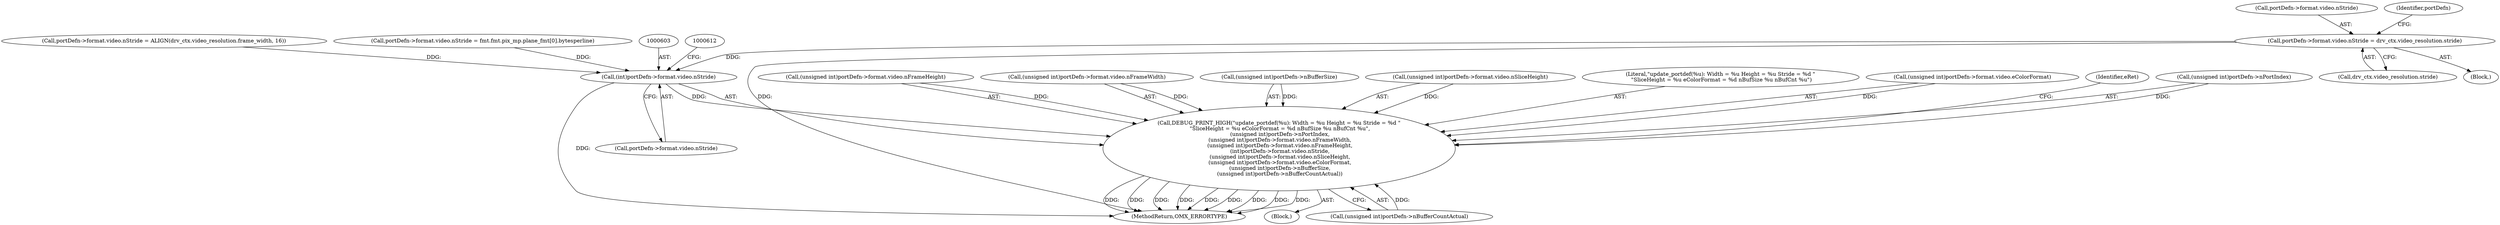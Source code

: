 digraph "0_Android_560ccdb509a7b86186fac0fce1b25bd9a3e6a6e8_3@pointer" {
"1000502" [label="(Call,portDefn->format.video.nStride = drv_ctx.video_resolution.stride)"];
"1000602" [label="(Call,(int)portDefn->format.video.nStride)"];
"1000577" [label="(Call,DEBUG_PRINT_HIGH(\"update_portdef(%u): Width = %u Height = %u Stride = %d \"\n \"SliceHeight = %u eColorFormat = %d nBufSize %u nBufCnt %u\",\n (unsigned int)portDefn->nPortIndex,\n (unsigned int)portDefn->format.video.nFrameWidth,\n (unsigned int)portDefn->format.video.nFrameHeight,\n (int)portDefn->format.video.nStride,\n (unsigned int)portDefn->format.video.nSliceHeight,\n (unsigned int)portDefn->format.video.eColorFormat,\n (unsigned int)portDefn->nBufferSize,\n (unsigned int)portDefn->nBufferCountActual))"];
"1000503" [label="(Call,portDefn->format.video.nStride)"];
"1000475" [label="(Block,)"];
"1000593" [label="(Call,(unsigned int)portDefn->format.video.nFrameHeight)"];
"1000602" [label="(Call,(int)portDefn->format.video.nStride)"];
"1000577" [label="(Call,DEBUG_PRINT_HIGH(\"update_portdef(%u): Width = %u Height = %u Stride = %d \"\n \"SliceHeight = %u eColorFormat = %d nBufSize %u nBufCnt %u\",\n (unsigned int)portDefn->nPortIndex,\n (unsigned int)portDefn->format.video.nFrameWidth,\n (unsigned int)portDefn->format.video.nFrameHeight,\n (int)portDefn->format.video.nStride,\n (unsigned int)portDefn->format.video.nSliceHeight,\n (unsigned int)portDefn->format.video.eColorFormat,\n (unsigned int)portDefn->nBufferSize,\n (unsigned int)portDefn->nBufferCountActual))"];
"1000584" [label="(Call,(unsigned int)portDefn->format.video.nFrameWidth)"];
"1000629" [label="(Call,(unsigned int)portDefn->nBufferSize)"];
"1000604" [label="(Call,portDefn->format.video.nStride)"];
"1000502" [label="(Call,portDefn->format.video.nStride = drv_ctx.video_resolution.stride)"];
"1000611" [label="(Call,(unsigned int)portDefn->format.video.nSliceHeight)"];
"1000641" [label="(MethodReturn,OMX_ERRORTYPE)"];
"1000549" [label="(Call,portDefn->format.video.nStride = ALIGN(drv_ctx.video_resolution.frame_width, 16))"];
"1000103" [label="(Block,)"];
"1000578" [label="(Literal,\"update_portdef(%u): Width = %u Height = %u Stride = %d \"\n \"SliceHeight = %u eColorFormat = %d nBufSize %u nBufCnt %u\")"];
"1000620" [label="(Call,(unsigned int)portDefn->format.video.eColorFormat)"];
"1000434" [label="(Call,portDefn->format.video.nStride = fmt.fmt.pix_mp.plane_fmt[0].bytesperline)"];
"1000634" [label="(Call,(unsigned int)portDefn->nBufferCountActual)"];
"1000510" [label="(Call,drv_ctx.video_resolution.stride)"];
"1000640" [label="(Identifier,eRet)"];
"1000579" [label="(Call,(unsigned int)portDefn->nPortIndex)"];
"1000519" [label="(Identifier,portDefn)"];
"1000502" -> "1000475"  [label="AST: "];
"1000502" -> "1000510"  [label="CFG: "];
"1000503" -> "1000502"  [label="AST: "];
"1000510" -> "1000502"  [label="AST: "];
"1000519" -> "1000502"  [label="CFG: "];
"1000502" -> "1000641"  [label="DDG: "];
"1000502" -> "1000602"  [label="DDG: "];
"1000602" -> "1000577"  [label="AST: "];
"1000602" -> "1000604"  [label="CFG: "];
"1000603" -> "1000602"  [label="AST: "];
"1000604" -> "1000602"  [label="AST: "];
"1000612" -> "1000602"  [label="CFG: "];
"1000602" -> "1000641"  [label="DDG: "];
"1000602" -> "1000577"  [label="DDG: "];
"1000549" -> "1000602"  [label="DDG: "];
"1000434" -> "1000602"  [label="DDG: "];
"1000577" -> "1000103"  [label="AST: "];
"1000577" -> "1000634"  [label="CFG: "];
"1000578" -> "1000577"  [label="AST: "];
"1000579" -> "1000577"  [label="AST: "];
"1000584" -> "1000577"  [label="AST: "];
"1000593" -> "1000577"  [label="AST: "];
"1000611" -> "1000577"  [label="AST: "];
"1000620" -> "1000577"  [label="AST: "];
"1000629" -> "1000577"  [label="AST: "];
"1000634" -> "1000577"  [label="AST: "];
"1000640" -> "1000577"  [label="CFG: "];
"1000577" -> "1000641"  [label="DDG: "];
"1000577" -> "1000641"  [label="DDG: "];
"1000577" -> "1000641"  [label="DDG: "];
"1000577" -> "1000641"  [label="DDG: "];
"1000577" -> "1000641"  [label="DDG: "];
"1000577" -> "1000641"  [label="DDG: "];
"1000577" -> "1000641"  [label="DDG: "];
"1000577" -> "1000641"  [label="DDG: "];
"1000577" -> "1000641"  [label="DDG: "];
"1000579" -> "1000577"  [label="DDG: "];
"1000584" -> "1000577"  [label="DDG: "];
"1000593" -> "1000577"  [label="DDG: "];
"1000611" -> "1000577"  [label="DDG: "];
"1000620" -> "1000577"  [label="DDG: "];
"1000629" -> "1000577"  [label="DDG: "];
"1000634" -> "1000577"  [label="DDG: "];
}
